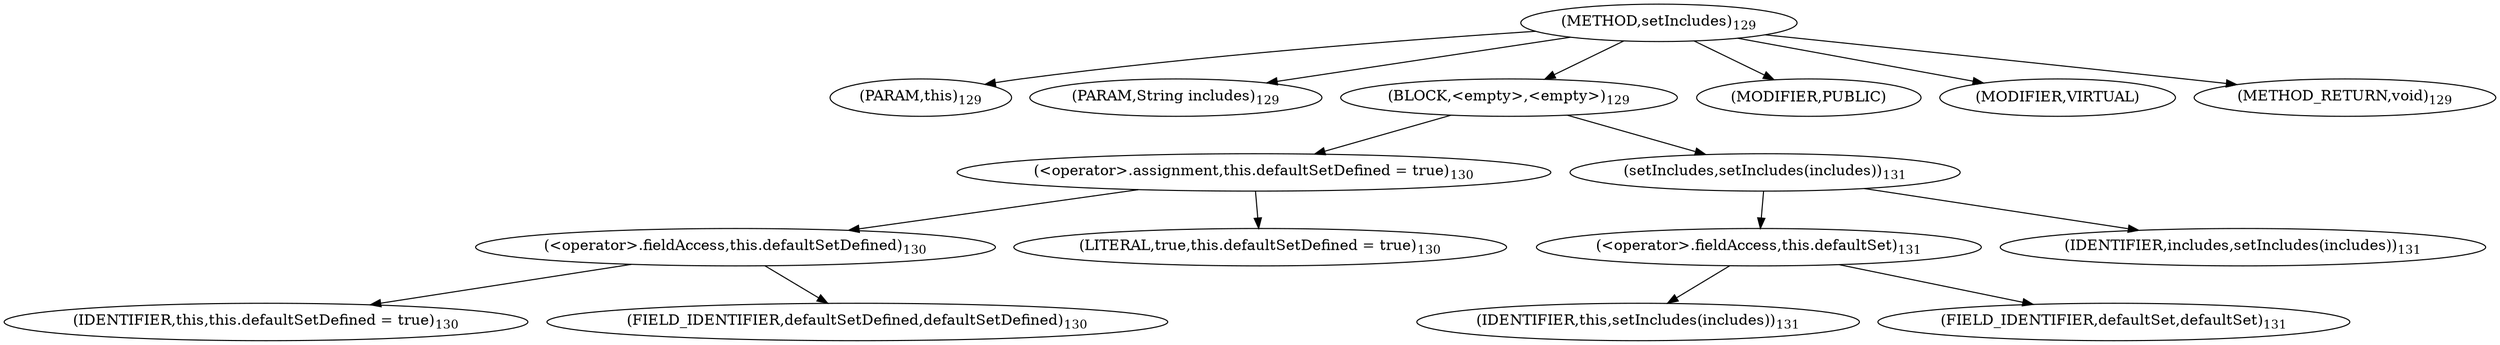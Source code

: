 digraph "setIncludes" {  
"176" [label = <(METHOD,setIncludes)<SUB>129</SUB>> ]
"177" [label = <(PARAM,this)<SUB>129</SUB>> ]
"178" [label = <(PARAM,String includes)<SUB>129</SUB>> ]
"179" [label = <(BLOCK,&lt;empty&gt;,&lt;empty&gt;)<SUB>129</SUB>> ]
"180" [label = <(&lt;operator&gt;.assignment,this.defaultSetDefined = true)<SUB>130</SUB>> ]
"181" [label = <(&lt;operator&gt;.fieldAccess,this.defaultSetDefined)<SUB>130</SUB>> ]
"182" [label = <(IDENTIFIER,this,this.defaultSetDefined = true)<SUB>130</SUB>> ]
"183" [label = <(FIELD_IDENTIFIER,defaultSetDefined,defaultSetDefined)<SUB>130</SUB>> ]
"184" [label = <(LITERAL,true,this.defaultSetDefined = true)<SUB>130</SUB>> ]
"185" [label = <(setIncludes,setIncludes(includes))<SUB>131</SUB>> ]
"186" [label = <(&lt;operator&gt;.fieldAccess,this.defaultSet)<SUB>131</SUB>> ]
"187" [label = <(IDENTIFIER,this,setIncludes(includes))<SUB>131</SUB>> ]
"188" [label = <(FIELD_IDENTIFIER,defaultSet,defaultSet)<SUB>131</SUB>> ]
"189" [label = <(IDENTIFIER,includes,setIncludes(includes))<SUB>131</SUB>> ]
"190" [label = <(MODIFIER,PUBLIC)> ]
"191" [label = <(MODIFIER,VIRTUAL)> ]
"192" [label = <(METHOD_RETURN,void)<SUB>129</SUB>> ]
  "176" -> "177" 
  "176" -> "178" 
  "176" -> "179" 
  "176" -> "190" 
  "176" -> "191" 
  "176" -> "192" 
  "179" -> "180" 
  "179" -> "185" 
  "180" -> "181" 
  "180" -> "184" 
  "181" -> "182" 
  "181" -> "183" 
  "185" -> "186" 
  "185" -> "189" 
  "186" -> "187" 
  "186" -> "188" 
}
